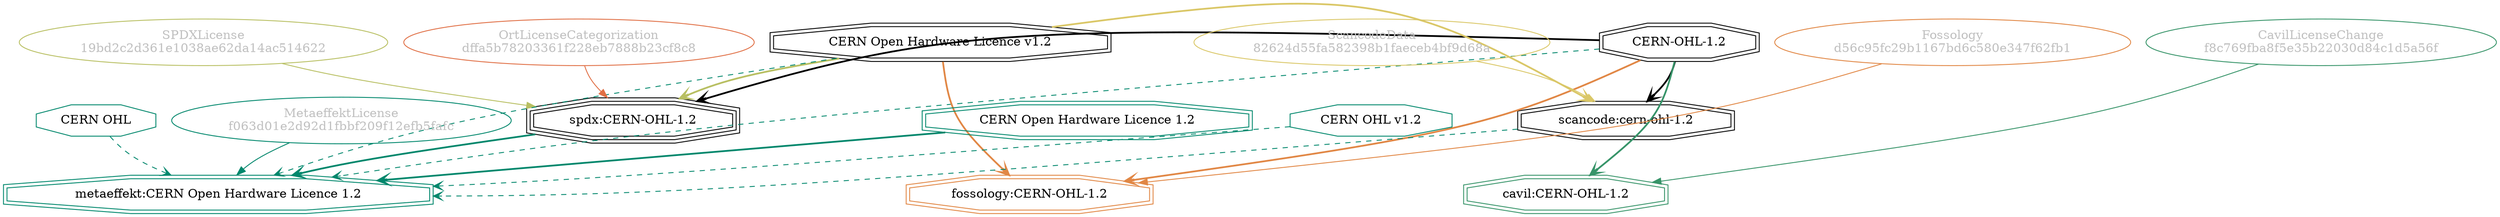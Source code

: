 strict digraph {
    node [shape=box];
    graph [splines=curved];
    1243 [label="SPDXLicense\n19bd2c2d361e1038ae62da14ac514622"
         ,fontcolor=gray
         ,color="#b8bf62"
         ,fillcolor="beige;1"
         ,shape=ellipse];
    1244 [label="spdx:CERN-OHL-1.2"
         ,shape=tripleoctagon];
    1245 [label="CERN-OHL-1.2"
         ,shape=doubleoctagon];
    1246 [label="CERN Open Hardware Licence v1.2"
         ,shape=doubleoctagon];
    13729 [label="ScancodeData\n82624d55fa582398b1faeceb4bf9d68a"
          ,fontcolor=gray
          ,color="#dac767"
          ,fillcolor="beige;1"
          ,shape=ellipse];
    13730 [label="scancode:cern-ohl-1.2"
          ,shape=doubleoctagon];
    27757 [label="Fossology\nd56c95fc29b1167bd6c580e347f62fb1"
          ,fontcolor=gray
          ,color="#e18745"
          ,fillcolor="beige;1"
          ,shape=ellipse];
    27758 [label="fossology:CERN-OHL-1.2"
          ,color="#e18745"
          ,shape=doubleoctagon];
    28627 [label="OrtLicenseCategorization\ndffa5b78203361f228eb7888b23cf8c8"
          ,fontcolor=gray
          ,color="#e06f45"
          ,fillcolor="beige;1"
          ,shape=ellipse];
    36666 [label="CavilLicenseChange\nf8c769fba8f5e35b22030d84c1d5a56f"
          ,fontcolor=gray
          ,color="#379469"
          ,fillcolor="beige;1"
          ,shape=ellipse];
    36667 [label="cavil:CERN-OHL-1.2"
          ,color="#379469"
          ,shape=doubleoctagon];
    40860 [label="CERN OHL"
          ,color="#00876c"
          ,shape=octagon];
    40877 [label="MetaeffektLicense\nf063d01e2d92d1fbbf209f12efb5fafc"
          ,fontcolor=gray
          ,color="#00876c"
          ,fillcolor="beige;1"
          ,shape=ellipse];
    40878 [label="metaeffekt:CERN Open Hardware Licence 1.2"
          ,color="#00876c"
          ,shape=doubleoctagon];
    40879 [label="CERN Open Hardware Licence 1.2"
          ,color="#00876c"
          ,shape=doubleoctagon];
    40880 [label="CERN OHL v1.2"
          ,color="#00876c"
          ,shape=octagon];
    1243 -> 1244 [weight=0.5
                 ,color="#b8bf62"];
    1244 -> 40878 [style=bold
                  ,arrowhead=vee
                  ,weight=0.7
                  ,color="#00876c"];
    1245 -> 1244 [style=bold
                 ,arrowhead=vee
                 ,weight=0.7];
    1245 -> 13730 [style=bold
                  ,arrowhead=vee
                  ,weight=0.7];
    1245 -> 27758 [style=bold
                  ,arrowhead=vee
                  ,weight=0.7
                  ,color="#e18745"];
    1245 -> 36667 [style=bold
                  ,arrowhead=vee
                  ,weight=0.7
                  ,color="#379469"];
    1245 -> 36667 [style=bold
                  ,arrowhead=vee
                  ,weight=0.7
                  ,color="#379469"];
    1245 -> 40878 [style=dashed
                  ,arrowhead=vee
                  ,weight=0.5
                  ,color="#00876c"];
    1246 -> 1244 [style=bold
                 ,arrowhead=vee
                 ,weight=0.7
                 ,color="#b8bf62"];
    1246 -> 13730 [style=bold
                  ,arrowhead=vee
                  ,weight=0.7
                  ,color="#dac767"];
    1246 -> 27758 [style=bold
                  ,arrowhead=vee
                  ,weight=0.7
                  ,color="#e18745"];
    1246 -> 40878 [style=dashed
                  ,arrowhead=vee
                  ,weight=0.5
                  ,color="#00876c"];
    13729 -> 13730 [weight=0.5
                   ,color="#dac767"];
    13730 -> 40878 [style=dashed
                   ,arrowhead=vee
                   ,weight=0.5
                   ,color="#00876c"];
    27757 -> 27758 [weight=0.5
                   ,color="#e18745"];
    28627 -> 1244 [weight=0.5
                  ,color="#e06f45"];
    36666 -> 36667 [weight=0.5
                   ,color="#379469"];
    40860 -> 40878 [style=dashed
                   ,arrowhead=vee
                   ,weight=0.5
                   ,color="#00876c"];
    40877 -> 40878 [weight=0.5
                   ,color="#00876c"];
    40879 -> 40878 [style=bold
                   ,arrowhead=vee
                   ,weight=0.7
                   ,color="#00876c"];
    40880 -> 40878 [style=dashed
                   ,arrowhead=vee
                   ,weight=0.5
                   ,color="#00876c"];
}
